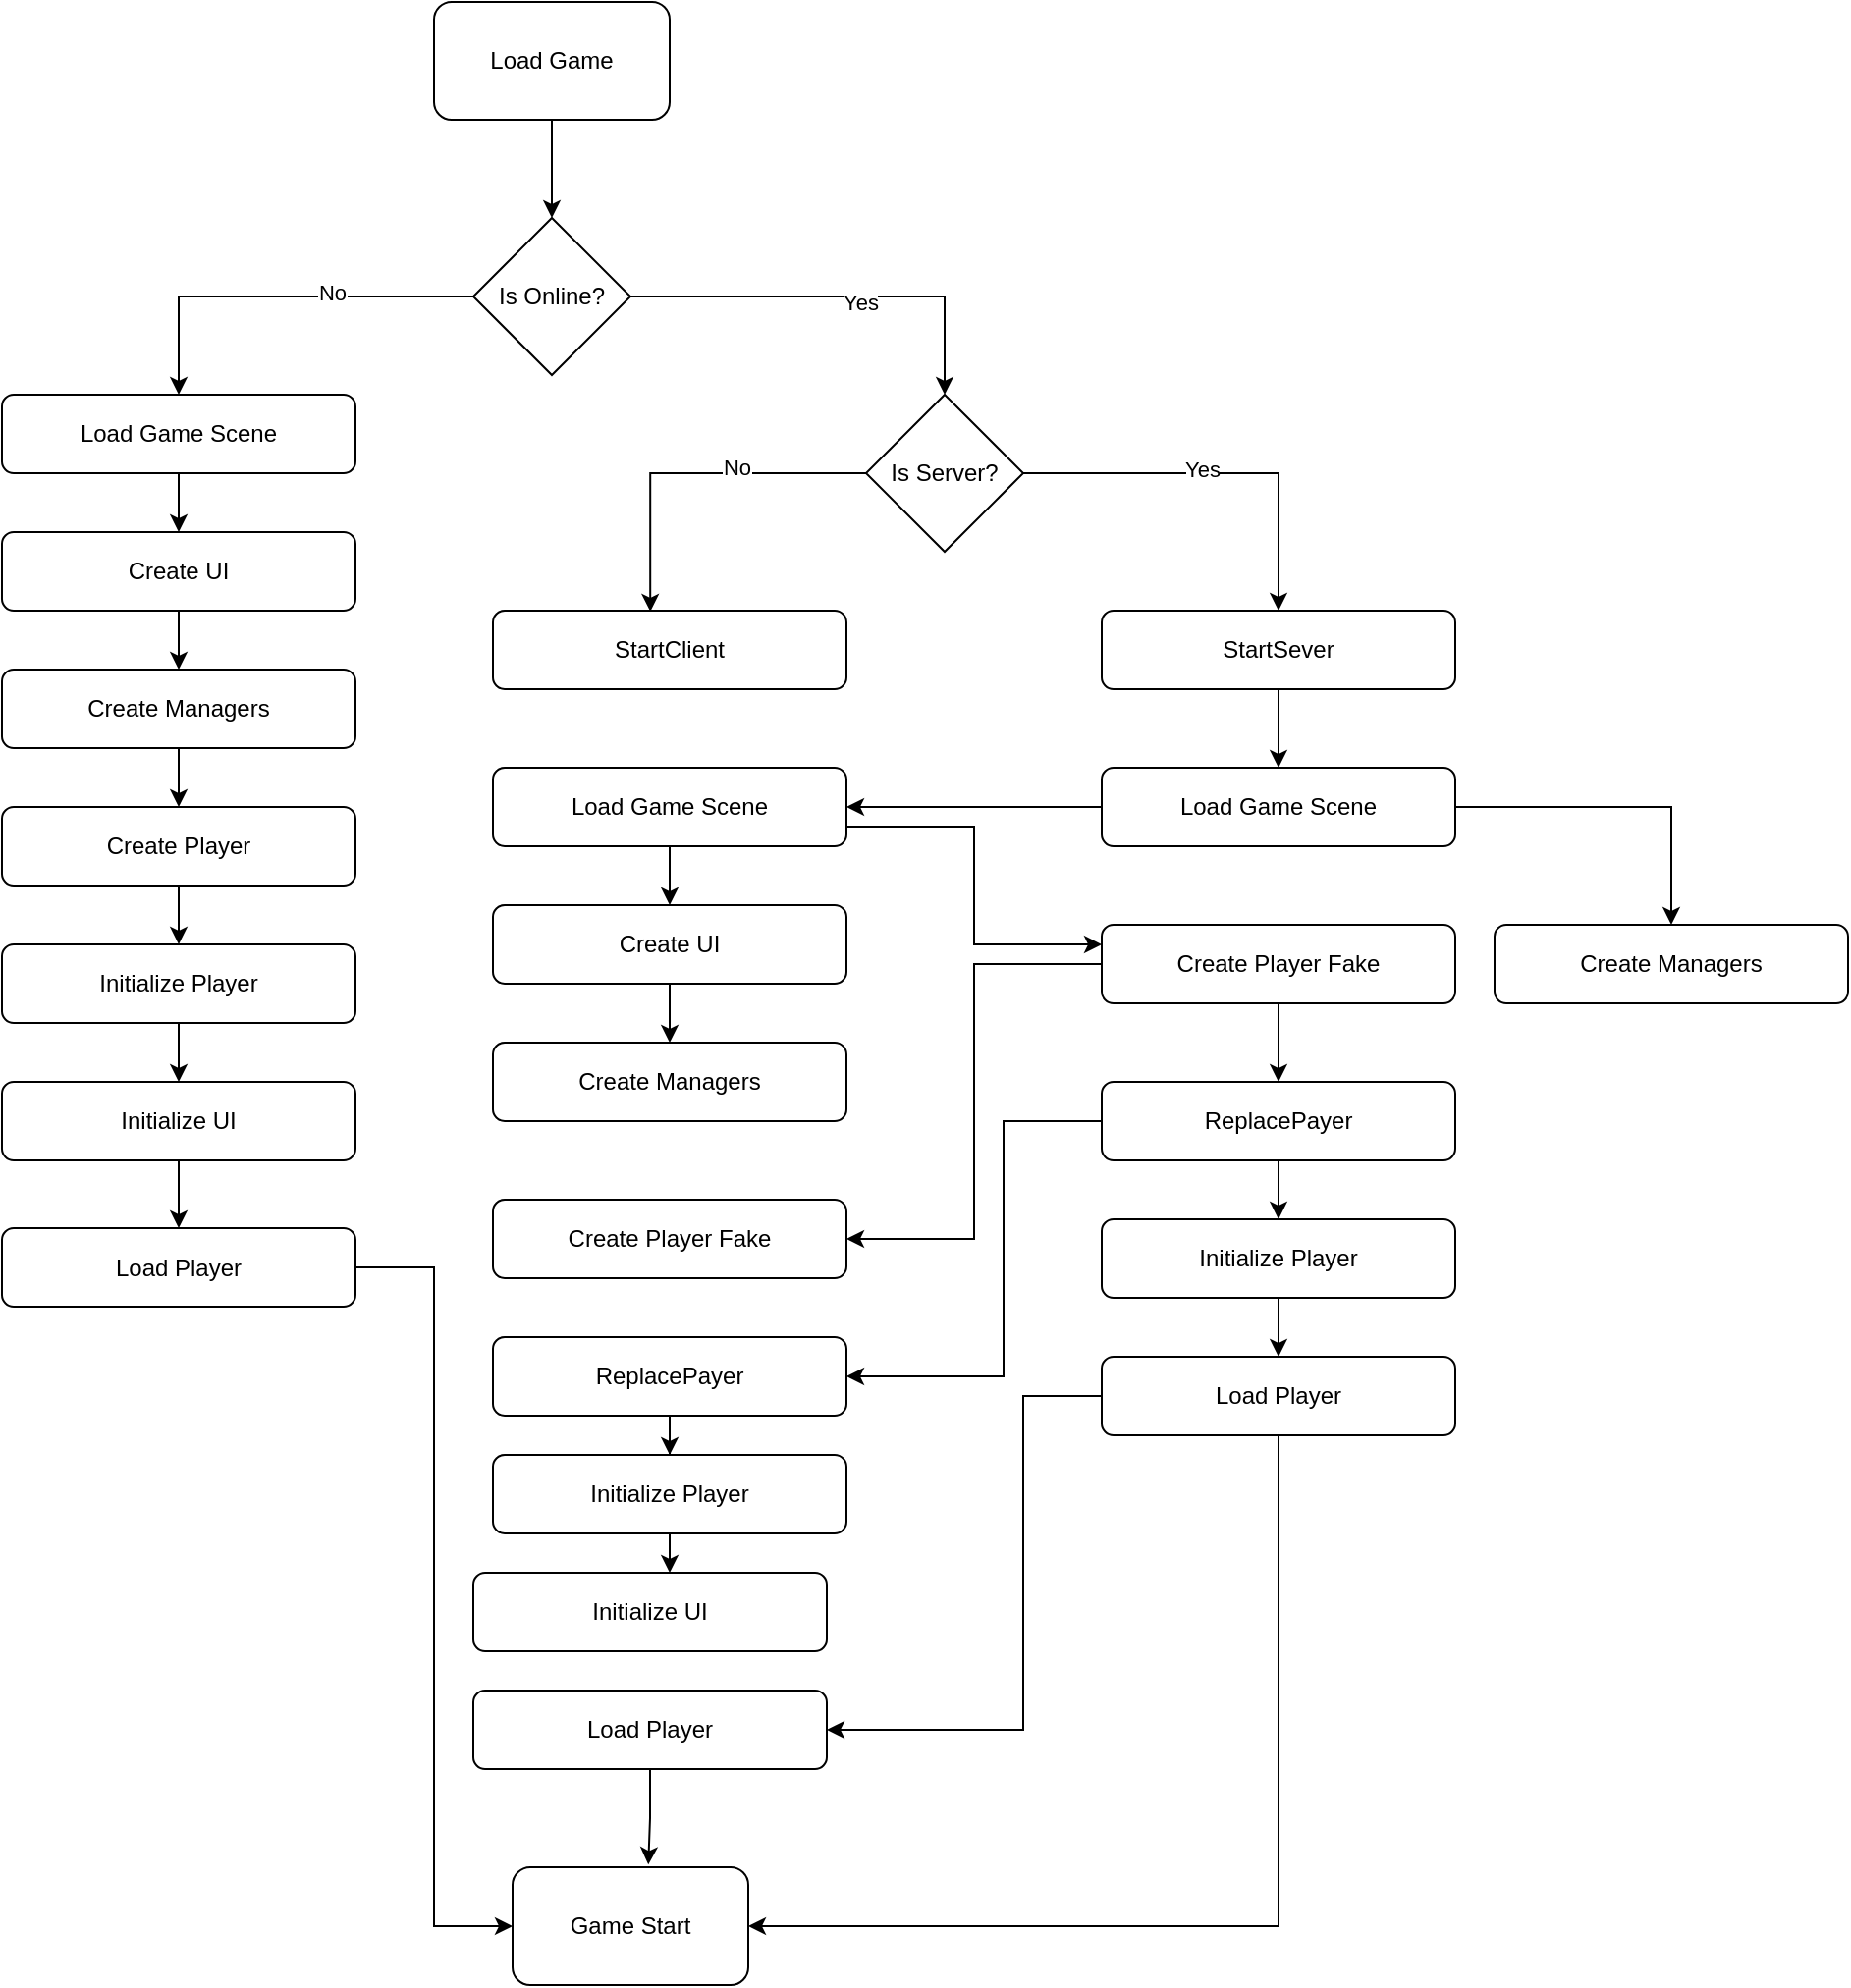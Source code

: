 <mxfile version="20.0.4" type="github"><diagram id="1_BmlzmEA8XaAINV2RN7" name="Page-1"><mxGraphModel dx="2031" dy="1146" grid="1" gridSize="10" guides="1" tooltips="1" connect="1" arrows="1" fold="1" page="1" pageScale="1" pageWidth="1654" pageHeight="2336" math="0" shadow="0"><root><mxCell id="0"/><mxCell id="1" parent="0"/><mxCell id="ppvo_MQGxmZbfmex71Pp-3" style="edgeStyle=orthogonalEdgeStyle;rounded=0;orthogonalLoop=1;jettySize=auto;html=1;entryX=0.5;entryY=0;entryDx=0;entryDy=0;" parent="1" source="ppvo_MQGxmZbfmex71Pp-1" target="ppvo_MQGxmZbfmex71Pp-2" edge="1"><mxGeometry relative="1" as="geometry"/></mxCell><mxCell id="ppvo_MQGxmZbfmex71Pp-1" value="Load Game" style="rounded=1;whiteSpace=wrap;html=1;" parent="1" vertex="1"><mxGeometry x="320" y="60" width="120" height="60" as="geometry"/></mxCell><mxCell id="ppvo_MQGxmZbfmex71Pp-7" style="edgeStyle=orthogonalEdgeStyle;rounded=0;orthogonalLoop=1;jettySize=auto;html=1;entryX=0.5;entryY=0;entryDx=0;entryDy=0;" parent="1" source="ppvo_MQGxmZbfmex71Pp-2" target="ppvo_MQGxmZbfmex71Pp-22" edge="1"><mxGeometry relative="1" as="geometry"><mxPoint x="180" y="280" as="targetPoint"/></mxGeometry></mxCell><mxCell id="ppvo_MQGxmZbfmex71Pp-21" value="No" style="edgeLabel;html=1;align=center;verticalAlign=middle;resizable=0;points=[];" parent="ppvo_MQGxmZbfmex71Pp-7" vertex="1" connectable="0"><mxGeometry x="-0.282" y="-2" relative="1" as="geometry"><mxPoint as="offset"/></mxGeometry></mxCell><mxCell id="ppvo_MQGxmZbfmex71Pp-25" style="edgeStyle=orthogonalEdgeStyle;rounded=0;orthogonalLoop=1;jettySize=auto;html=1;entryX=0.5;entryY=0;entryDx=0;entryDy=0;" parent="1" source="ppvo_MQGxmZbfmex71Pp-2" target="ppvo_MQGxmZbfmex71Pp-24" edge="1"><mxGeometry relative="1" as="geometry"/></mxCell><mxCell id="ppvo_MQGxmZbfmex71Pp-26" value="Yes" style="edgeLabel;html=1;align=center;verticalAlign=middle;resizable=0;points=[];" parent="ppvo_MQGxmZbfmex71Pp-25" vertex="1" connectable="0"><mxGeometry x="0.114" y="-3" relative="1" as="geometry"><mxPoint as="offset"/></mxGeometry></mxCell><mxCell id="ppvo_MQGxmZbfmex71Pp-2" value="Is Online?" style="rhombus;whiteSpace=wrap;html=1;" parent="1" vertex="1"><mxGeometry x="340" y="170" width="80" height="80" as="geometry"/></mxCell><mxCell id="ppvo_MQGxmZbfmex71Pp-9" style="edgeStyle=orthogonalEdgeStyle;rounded=0;orthogonalLoop=1;jettySize=auto;html=1;" parent="1" source="ppvo_MQGxmZbfmex71Pp-4" target="ppvo_MQGxmZbfmex71Pp-5" edge="1"><mxGeometry relative="1" as="geometry"/></mxCell><mxCell id="ppvo_MQGxmZbfmex71Pp-4" value="Create UI" style="rounded=1;whiteSpace=wrap;html=1;" parent="1" vertex="1"><mxGeometry x="100" y="330" width="180" height="40" as="geometry"/></mxCell><mxCell id="ppvo_MQGxmZbfmex71Pp-10" style="edgeStyle=orthogonalEdgeStyle;rounded=0;orthogonalLoop=1;jettySize=auto;html=1;" parent="1" source="ppvo_MQGxmZbfmex71Pp-5" target="ppvo_MQGxmZbfmex71Pp-6" edge="1"><mxGeometry relative="1" as="geometry"/></mxCell><mxCell id="ppvo_MQGxmZbfmex71Pp-5" value="Create Managers" style="rounded=1;whiteSpace=wrap;html=1;" parent="1" vertex="1"><mxGeometry x="100" y="400" width="180" height="40" as="geometry"/></mxCell><mxCell id="ppvo_MQGxmZbfmex71Pp-12" style="edgeStyle=orthogonalEdgeStyle;rounded=0;orthogonalLoop=1;jettySize=auto;html=1;" parent="1" source="ppvo_MQGxmZbfmex71Pp-6" target="ppvo_MQGxmZbfmex71Pp-11" edge="1"><mxGeometry relative="1" as="geometry"/></mxCell><mxCell id="ppvo_MQGxmZbfmex71Pp-6" value="Create Player" style="rounded=1;whiteSpace=wrap;html=1;" parent="1" vertex="1"><mxGeometry x="100" y="470" width="180" height="40" as="geometry"/></mxCell><mxCell id="ppvo_MQGxmZbfmex71Pp-14" style="edgeStyle=orthogonalEdgeStyle;rounded=0;orthogonalLoop=1;jettySize=auto;html=1;" parent="1" source="ppvo_MQGxmZbfmex71Pp-11" target="ppvo_MQGxmZbfmex71Pp-13" edge="1"><mxGeometry relative="1" as="geometry"/></mxCell><mxCell id="ppvo_MQGxmZbfmex71Pp-11" value="Initialize Player" style="rounded=1;whiteSpace=wrap;html=1;" parent="1" vertex="1"><mxGeometry x="100" y="540" width="180" height="40" as="geometry"/></mxCell><mxCell id="ppvo_MQGxmZbfmex71Pp-18" style="edgeStyle=orthogonalEdgeStyle;rounded=0;orthogonalLoop=1;jettySize=auto;html=1;entryX=0.5;entryY=0;entryDx=0;entryDy=0;" parent="1" source="ppvo_MQGxmZbfmex71Pp-13" target="ppvo_MQGxmZbfmex71Pp-17" edge="1"><mxGeometry relative="1" as="geometry"/></mxCell><mxCell id="ppvo_MQGxmZbfmex71Pp-13" value="Initialize UI" style="rounded=1;whiteSpace=wrap;html=1;" parent="1" vertex="1"><mxGeometry x="100" y="610" width="180" height="40" as="geometry"/></mxCell><mxCell id="ppvo_MQGxmZbfmex71Pp-15" value="Game Start" style="rounded=1;whiteSpace=wrap;html=1;" parent="1" vertex="1"><mxGeometry x="360" y="1010" width="120" height="60" as="geometry"/></mxCell><mxCell id="ppvo_MQGxmZbfmex71Pp-19" style="edgeStyle=orthogonalEdgeStyle;rounded=0;orthogonalLoop=1;jettySize=auto;html=1;entryX=0;entryY=0.5;entryDx=0;entryDy=0;" parent="1" source="ppvo_MQGxmZbfmex71Pp-17" target="ppvo_MQGxmZbfmex71Pp-15" edge="1"><mxGeometry relative="1" as="geometry"/></mxCell><mxCell id="ppvo_MQGxmZbfmex71Pp-17" value="Load Player" style="rounded=1;whiteSpace=wrap;html=1;" parent="1" vertex="1"><mxGeometry x="100" y="684.5" width="180" height="40" as="geometry"/></mxCell><mxCell id="ppvo_MQGxmZbfmex71Pp-23" style="edgeStyle=orthogonalEdgeStyle;rounded=0;orthogonalLoop=1;jettySize=auto;html=1;" parent="1" source="ppvo_MQGxmZbfmex71Pp-22" target="ppvo_MQGxmZbfmex71Pp-4" edge="1"><mxGeometry relative="1" as="geometry"/></mxCell><mxCell id="ppvo_MQGxmZbfmex71Pp-22" value="Load Game Scene" style="rounded=1;whiteSpace=wrap;html=1;" parent="1" vertex="1"><mxGeometry x="100" y="260" width="180" height="40" as="geometry"/></mxCell><mxCell id="ppvo_MQGxmZbfmex71Pp-29" style="edgeStyle=orthogonalEdgeStyle;rounded=0;orthogonalLoop=1;jettySize=auto;html=1;entryX=0.445;entryY=0.011;entryDx=0;entryDy=0;entryPerimeter=0;" parent="1" source="ppvo_MQGxmZbfmex71Pp-24" target="ppvo_MQGxmZbfmex71Pp-27" edge="1"><mxGeometry relative="1" as="geometry"/></mxCell><mxCell id="ppvo_MQGxmZbfmex71Pp-31" value="No" style="edgeLabel;html=1;align=center;verticalAlign=middle;resizable=0;points=[];" parent="ppvo_MQGxmZbfmex71Pp-29" vertex="1" connectable="0"><mxGeometry x="-0.262" y="-3" relative="1" as="geometry"><mxPoint as="offset"/></mxGeometry></mxCell><mxCell id="ppvo_MQGxmZbfmex71Pp-30" style="edgeStyle=orthogonalEdgeStyle;rounded=0;orthogonalLoop=1;jettySize=auto;html=1;" parent="1" source="ppvo_MQGxmZbfmex71Pp-24" target="ppvo_MQGxmZbfmex71Pp-28" edge="1"><mxGeometry relative="1" as="geometry"/></mxCell><mxCell id="ppvo_MQGxmZbfmex71Pp-32" value="Yes" style="edgeLabel;html=1;align=center;verticalAlign=middle;resizable=0;points=[];" parent="ppvo_MQGxmZbfmex71Pp-30" vertex="1" connectable="0"><mxGeometry x="-0.093" y="2" relative="1" as="geometry"><mxPoint as="offset"/></mxGeometry></mxCell><mxCell id="ppvo_MQGxmZbfmex71Pp-24" value="Is Server?" style="rhombus;whiteSpace=wrap;html=1;" parent="1" vertex="1"><mxGeometry x="540" y="260" width="80" height="80" as="geometry"/></mxCell><mxCell id="ppvo_MQGxmZbfmex71Pp-27" value="StartClient" style="rounded=1;whiteSpace=wrap;html=1;" parent="1" vertex="1"><mxGeometry x="350" y="370" width="180" height="40" as="geometry"/></mxCell><mxCell id="ppvo_MQGxmZbfmex71Pp-34" style="edgeStyle=orthogonalEdgeStyle;rounded=0;orthogonalLoop=1;jettySize=auto;html=1;" parent="1" source="ppvo_MQGxmZbfmex71Pp-28" target="ppvo_MQGxmZbfmex71Pp-33" edge="1"><mxGeometry relative="1" as="geometry"/></mxCell><mxCell id="ppvo_MQGxmZbfmex71Pp-28" value="StartSever" style="rounded=1;whiteSpace=wrap;html=1;" parent="1" vertex="1"><mxGeometry x="660" y="370" width="180" height="40" as="geometry"/></mxCell><mxCell id="ppvo_MQGxmZbfmex71Pp-36" style="edgeStyle=orthogonalEdgeStyle;rounded=0;orthogonalLoop=1;jettySize=auto;html=1;entryX=0.5;entryY=0;entryDx=0;entryDy=0;" parent="1" source="ppvo_MQGxmZbfmex71Pp-33" target="ppvo_MQGxmZbfmex71Pp-43" edge="1"><mxGeometry relative="1" as="geometry"><mxPoint x="750" y="530" as="targetPoint"/></mxGeometry></mxCell><mxCell id="ppvo_MQGxmZbfmex71Pp-51" style="edgeStyle=orthogonalEdgeStyle;rounded=0;orthogonalLoop=1;jettySize=auto;html=1;entryX=1;entryY=0.5;entryDx=0;entryDy=0;" parent="1" source="ppvo_MQGxmZbfmex71Pp-33" target="ppvo_MQGxmZbfmex71Pp-39" edge="1"><mxGeometry relative="1" as="geometry"/></mxCell><mxCell id="ppvo_MQGxmZbfmex71Pp-33" value="Load Game Scene" style="rounded=1;whiteSpace=wrap;html=1;" parent="1" vertex="1"><mxGeometry x="660" y="450" width="180" height="40" as="geometry"/></mxCell><mxCell id="ppvo_MQGxmZbfmex71Pp-42" style="edgeStyle=orthogonalEdgeStyle;rounded=0;orthogonalLoop=1;jettySize=auto;html=1;entryX=0.5;entryY=0;entryDx=0;entryDy=0;" parent="1" source="ppvo_MQGxmZbfmex71Pp-37" target="ppvo_MQGxmZbfmex71Pp-38" edge="1"><mxGeometry relative="1" as="geometry"/></mxCell><mxCell id="ppvo_MQGxmZbfmex71Pp-37" value="Create UI" style="rounded=1;whiteSpace=wrap;html=1;" parent="1" vertex="1"><mxGeometry x="350" y="520" width="180" height="40" as="geometry"/></mxCell><mxCell id="ppvo_MQGxmZbfmex71Pp-38" value="Create Managers" style="rounded=1;whiteSpace=wrap;html=1;" parent="1" vertex="1"><mxGeometry x="350" y="590" width="180" height="40" as="geometry"/></mxCell><mxCell id="ppvo_MQGxmZbfmex71Pp-41" style="edgeStyle=orthogonalEdgeStyle;rounded=0;orthogonalLoop=1;jettySize=auto;html=1;" parent="1" source="ppvo_MQGxmZbfmex71Pp-39" target="ppvo_MQGxmZbfmex71Pp-37" edge="1"><mxGeometry relative="1" as="geometry"/></mxCell><mxCell id="ppvo_MQGxmZbfmex71Pp-50" style="edgeStyle=orthogonalEdgeStyle;rounded=0;orthogonalLoop=1;jettySize=auto;html=1;entryX=0;entryY=0.25;entryDx=0;entryDy=0;exitX=1;exitY=0.5;exitDx=0;exitDy=0;" parent="1" source="ppvo_MQGxmZbfmex71Pp-39" target="ppvo_MQGxmZbfmex71Pp-45" edge="1"><mxGeometry relative="1" as="geometry"><Array as="points"><mxPoint x="530" y="480"/><mxPoint x="595" y="480"/><mxPoint x="595" y="540"/></Array></mxGeometry></mxCell><mxCell id="ppvo_MQGxmZbfmex71Pp-39" value="Load Game Scene" style="rounded=1;whiteSpace=wrap;html=1;" parent="1" vertex="1"><mxGeometry x="350" y="450" width="180" height="40" as="geometry"/></mxCell><mxCell id="ppvo_MQGxmZbfmex71Pp-43" value="Create Managers" style="rounded=1;whiteSpace=wrap;html=1;" parent="1" vertex="1"><mxGeometry x="860" y="530" width="180" height="40" as="geometry"/></mxCell><mxCell id="ppvo_MQGxmZbfmex71Pp-48" style="edgeStyle=orthogonalEdgeStyle;rounded=0;orthogonalLoop=1;jettySize=auto;html=1;entryX=1;entryY=0.5;entryDx=0;entryDy=0;" parent="1" source="ppvo_MQGxmZbfmex71Pp-45" target="ppvo_MQGxmZbfmex71Pp-47" edge="1"><mxGeometry relative="1" as="geometry"/></mxCell><mxCell id="ppvo_MQGxmZbfmex71Pp-53" style="edgeStyle=orthogonalEdgeStyle;rounded=0;orthogonalLoop=1;jettySize=auto;html=1;" parent="1" source="ppvo_MQGxmZbfmex71Pp-45" target="ppvo_MQGxmZbfmex71Pp-52" edge="1"><mxGeometry relative="1" as="geometry"/></mxCell><mxCell id="ppvo_MQGxmZbfmex71Pp-45" value="Create Player Fake" style="rounded=1;whiteSpace=wrap;html=1;" parent="1" vertex="1"><mxGeometry x="660" y="530" width="180" height="40" as="geometry"/></mxCell><mxCell id="ppvo_MQGxmZbfmex71Pp-47" value="Create Player Fake" style="rounded=1;whiteSpace=wrap;html=1;" parent="1" vertex="1"><mxGeometry x="350" y="670" width="180" height="40" as="geometry"/></mxCell><mxCell id="ppvo_MQGxmZbfmex71Pp-55" style="edgeStyle=orthogonalEdgeStyle;rounded=0;orthogonalLoop=1;jettySize=auto;html=1;entryX=1;entryY=0.5;entryDx=0;entryDy=0;" parent="1" source="ppvo_MQGxmZbfmex71Pp-52" target="ppvo_MQGxmZbfmex71Pp-54" edge="1"><mxGeometry relative="1" as="geometry"><Array as="points"><mxPoint x="610" y="630"/><mxPoint x="610" y="760"/></Array></mxGeometry></mxCell><mxCell id="1mu3rg4Kh01-R_uzefGw-7" style="edgeStyle=orthogonalEdgeStyle;rounded=0;orthogonalLoop=1;jettySize=auto;html=1;entryX=0.5;entryY=0;entryDx=0;entryDy=0;" parent="1" source="ppvo_MQGxmZbfmex71Pp-52" target="1mu3rg4Kh01-R_uzefGw-6" edge="1"><mxGeometry relative="1" as="geometry"/></mxCell><mxCell id="ppvo_MQGxmZbfmex71Pp-52" value="ReplacePayer" style="rounded=1;whiteSpace=wrap;html=1;" parent="1" vertex="1"><mxGeometry x="660" y="610" width="180" height="40" as="geometry"/></mxCell><mxCell id="1mu3rg4Kh01-R_uzefGw-3" style="edgeStyle=orthogonalEdgeStyle;rounded=0;orthogonalLoop=1;jettySize=auto;html=1;entryX=0.5;entryY=0;entryDx=0;entryDy=0;" parent="1" source="ppvo_MQGxmZbfmex71Pp-54" target="1mu3rg4Kh01-R_uzefGw-1" edge="1"><mxGeometry relative="1" as="geometry"/></mxCell><mxCell id="ppvo_MQGxmZbfmex71Pp-54" value="ReplacePayer" style="rounded=1;whiteSpace=wrap;html=1;" parent="1" vertex="1"><mxGeometry x="350" y="740" width="180" height="40" as="geometry"/></mxCell><mxCell id="ppvo_MQGxmZbfmex71Pp-56" value="Initialize UI" style="rounded=1;whiteSpace=wrap;html=1;" parent="1" vertex="1"><mxGeometry x="340" y="860" width="180" height="40" as="geometry"/></mxCell><mxCell id="ppvo_MQGxmZbfmex71Pp-61" style="edgeStyle=orthogonalEdgeStyle;rounded=0;orthogonalLoop=1;jettySize=auto;html=1;entryX=1;entryY=0.5;entryDx=0;entryDy=0;" parent="1" source="ppvo_MQGxmZbfmex71Pp-58" target="ppvo_MQGxmZbfmex71Pp-60" edge="1"><mxGeometry relative="1" as="geometry"><Array as="points"><mxPoint x="620" y="770"/><mxPoint x="620" y="940"/></Array></mxGeometry></mxCell><mxCell id="ppvo_MQGxmZbfmex71Pp-63" style="edgeStyle=orthogonalEdgeStyle;rounded=0;orthogonalLoop=1;jettySize=auto;html=1;entryX=1;entryY=0.5;entryDx=0;entryDy=0;" parent="1" source="ppvo_MQGxmZbfmex71Pp-58" target="ppvo_MQGxmZbfmex71Pp-15" edge="1"><mxGeometry relative="1" as="geometry"><Array as="points"><mxPoint x="750" y="1040"/></Array></mxGeometry></mxCell><mxCell id="ppvo_MQGxmZbfmex71Pp-58" value="Load Player" style="rounded=1;whiteSpace=wrap;html=1;" parent="1" vertex="1"><mxGeometry x="660" y="750" width="180" height="40" as="geometry"/></mxCell><mxCell id="1mu3rg4Kh01-R_uzefGw-9" style="edgeStyle=orthogonalEdgeStyle;rounded=0;orthogonalLoop=1;jettySize=auto;html=1;entryX=0.576;entryY=-0.022;entryDx=0;entryDy=0;entryPerimeter=0;" parent="1" source="ppvo_MQGxmZbfmex71Pp-60" target="ppvo_MQGxmZbfmex71Pp-15" edge="1"><mxGeometry relative="1" as="geometry"/></mxCell><mxCell id="ppvo_MQGxmZbfmex71Pp-60" value="Load Player" style="rounded=1;whiteSpace=wrap;html=1;" parent="1" vertex="1"><mxGeometry x="340" y="920" width="180" height="40" as="geometry"/></mxCell><mxCell id="1mu3rg4Kh01-R_uzefGw-5" style="edgeStyle=orthogonalEdgeStyle;rounded=0;orthogonalLoop=1;jettySize=auto;html=1;entryX=0.556;entryY=0.01;entryDx=0;entryDy=0;entryPerimeter=0;" parent="1" source="1mu3rg4Kh01-R_uzefGw-1" target="ppvo_MQGxmZbfmex71Pp-56" edge="1"><mxGeometry relative="1" as="geometry"/></mxCell><mxCell id="1mu3rg4Kh01-R_uzefGw-1" value="Initialize Player" style="rounded=1;whiteSpace=wrap;html=1;" parent="1" vertex="1"><mxGeometry x="350" y="800" width="180" height="40" as="geometry"/></mxCell><mxCell id="1mu3rg4Kh01-R_uzefGw-8" style="edgeStyle=orthogonalEdgeStyle;rounded=0;orthogonalLoop=1;jettySize=auto;html=1;" parent="1" source="1mu3rg4Kh01-R_uzefGw-6" target="ppvo_MQGxmZbfmex71Pp-58" edge="1"><mxGeometry relative="1" as="geometry"/></mxCell><mxCell id="1mu3rg4Kh01-R_uzefGw-6" value="Initialize Player" style="rounded=1;whiteSpace=wrap;html=1;" parent="1" vertex="1"><mxGeometry x="660" y="680" width="180" height="40" as="geometry"/></mxCell></root></mxGraphModel></diagram></mxfile>